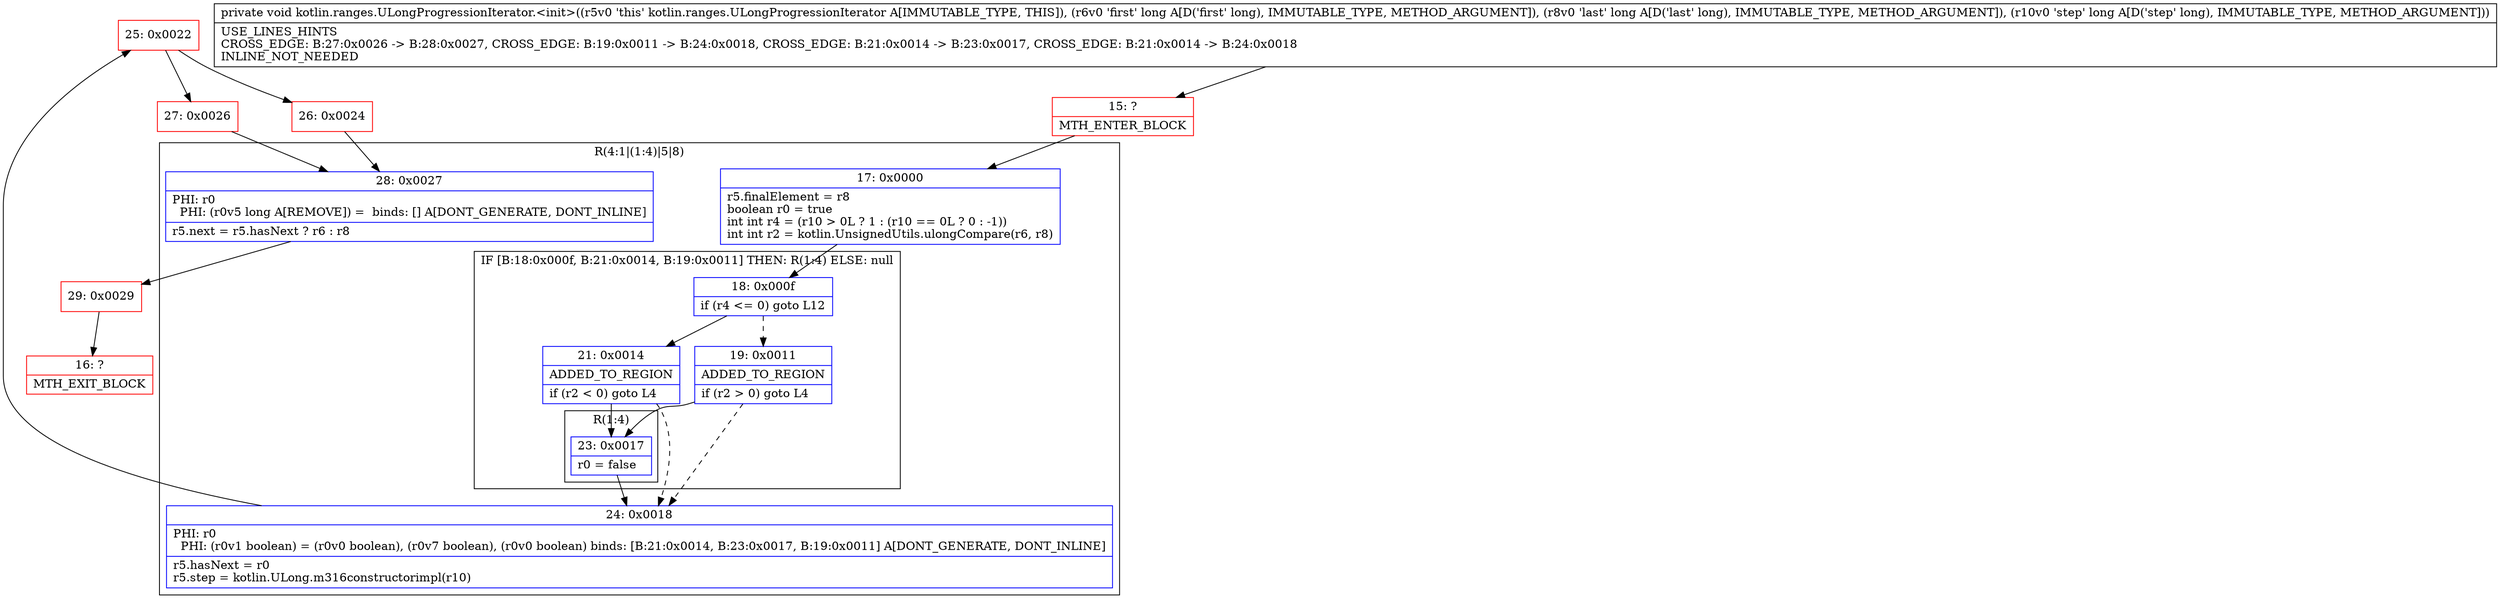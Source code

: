 digraph "CFG forkotlin.ranges.ULongProgressionIterator.\<init\>(JJJ)V" {
subgraph cluster_Region_322128413 {
label = "R(4:1|(1:4)|5|8)";
node [shape=record,color=blue];
Node_17 [shape=record,label="{17\:\ 0x0000|r5.finalElement = r8\lboolean r0 = true\lint int r4 = (r10 \> 0L ? 1 : (r10 == 0L ? 0 : \-1))\lint int r2 = kotlin.UnsignedUtils.ulongCompare(r6, r8)\l}"];
subgraph cluster_IfRegion_628239428 {
label = "IF [B:18:0x000f, B:21:0x0014, B:19:0x0011] THEN: R(1:4) ELSE: null";
node [shape=record,color=blue];
Node_18 [shape=record,label="{18\:\ 0x000f|if (r4 \<= 0) goto L12\l}"];
Node_21 [shape=record,label="{21\:\ 0x0014|ADDED_TO_REGION\l|if (r2 \< 0) goto L4\l}"];
Node_19 [shape=record,label="{19\:\ 0x0011|ADDED_TO_REGION\l|if (r2 \> 0) goto L4\l}"];
subgraph cluster_Region_1645583 {
label = "R(1:4)";
node [shape=record,color=blue];
Node_23 [shape=record,label="{23\:\ 0x0017|r0 = false\l}"];
}
}
Node_24 [shape=record,label="{24\:\ 0x0018|PHI: r0 \l  PHI: (r0v1 boolean) = (r0v0 boolean), (r0v7 boolean), (r0v0 boolean) binds: [B:21:0x0014, B:23:0x0017, B:19:0x0011] A[DONT_GENERATE, DONT_INLINE]\l|r5.hasNext = r0\lr5.step = kotlin.ULong.m316constructorimpl(r10)\l}"];
Node_28 [shape=record,label="{28\:\ 0x0027|PHI: r0 \l  PHI: (r0v5 long A[REMOVE]) =  binds: [] A[DONT_GENERATE, DONT_INLINE]\l|r5.next = r5.hasNext ? r6 : r8\l}"];
}
Node_15 [shape=record,color=red,label="{15\:\ ?|MTH_ENTER_BLOCK\l}"];
Node_25 [shape=record,color=red,label="{25\:\ 0x0022}"];
Node_26 [shape=record,color=red,label="{26\:\ 0x0024}"];
Node_29 [shape=record,color=red,label="{29\:\ 0x0029}"];
Node_16 [shape=record,color=red,label="{16\:\ ?|MTH_EXIT_BLOCK\l}"];
Node_27 [shape=record,color=red,label="{27\:\ 0x0026}"];
MethodNode[shape=record,label="{private void kotlin.ranges.ULongProgressionIterator.\<init\>((r5v0 'this' kotlin.ranges.ULongProgressionIterator A[IMMUTABLE_TYPE, THIS]), (r6v0 'first' long A[D('first' long), IMMUTABLE_TYPE, METHOD_ARGUMENT]), (r8v0 'last' long A[D('last' long), IMMUTABLE_TYPE, METHOD_ARGUMENT]), (r10v0 'step' long A[D('step' long), IMMUTABLE_TYPE, METHOD_ARGUMENT]))  | USE_LINES_HINTS\lCROSS_EDGE: B:27:0x0026 \-\> B:28:0x0027, CROSS_EDGE: B:19:0x0011 \-\> B:24:0x0018, CROSS_EDGE: B:21:0x0014 \-\> B:23:0x0017, CROSS_EDGE: B:21:0x0014 \-\> B:24:0x0018\lINLINE_NOT_NEEDED\l}"];
MethodNode -> Node_15;Node_17 -> Node_18;
Node_18 -> Node_19[style=dashed];
Node_18 -> Node_21;
Node_21 -> Node_23;
Node_21 -> Node_24[style=dashed];
Node_19 -> Node_23;
Node_19 -> Node_24[style=dashed];
Node_23 -> Node_24;
Node_24 -> Node_25;
Node_28 -> Node_29;
Node_15 -> Node_17;
Node_25 -> Node_26;
Node_25 -> Node_27;
Node_26 -> Node_28;
Node_29 -> Node_16;
Node_27 -> Node_28;
}

